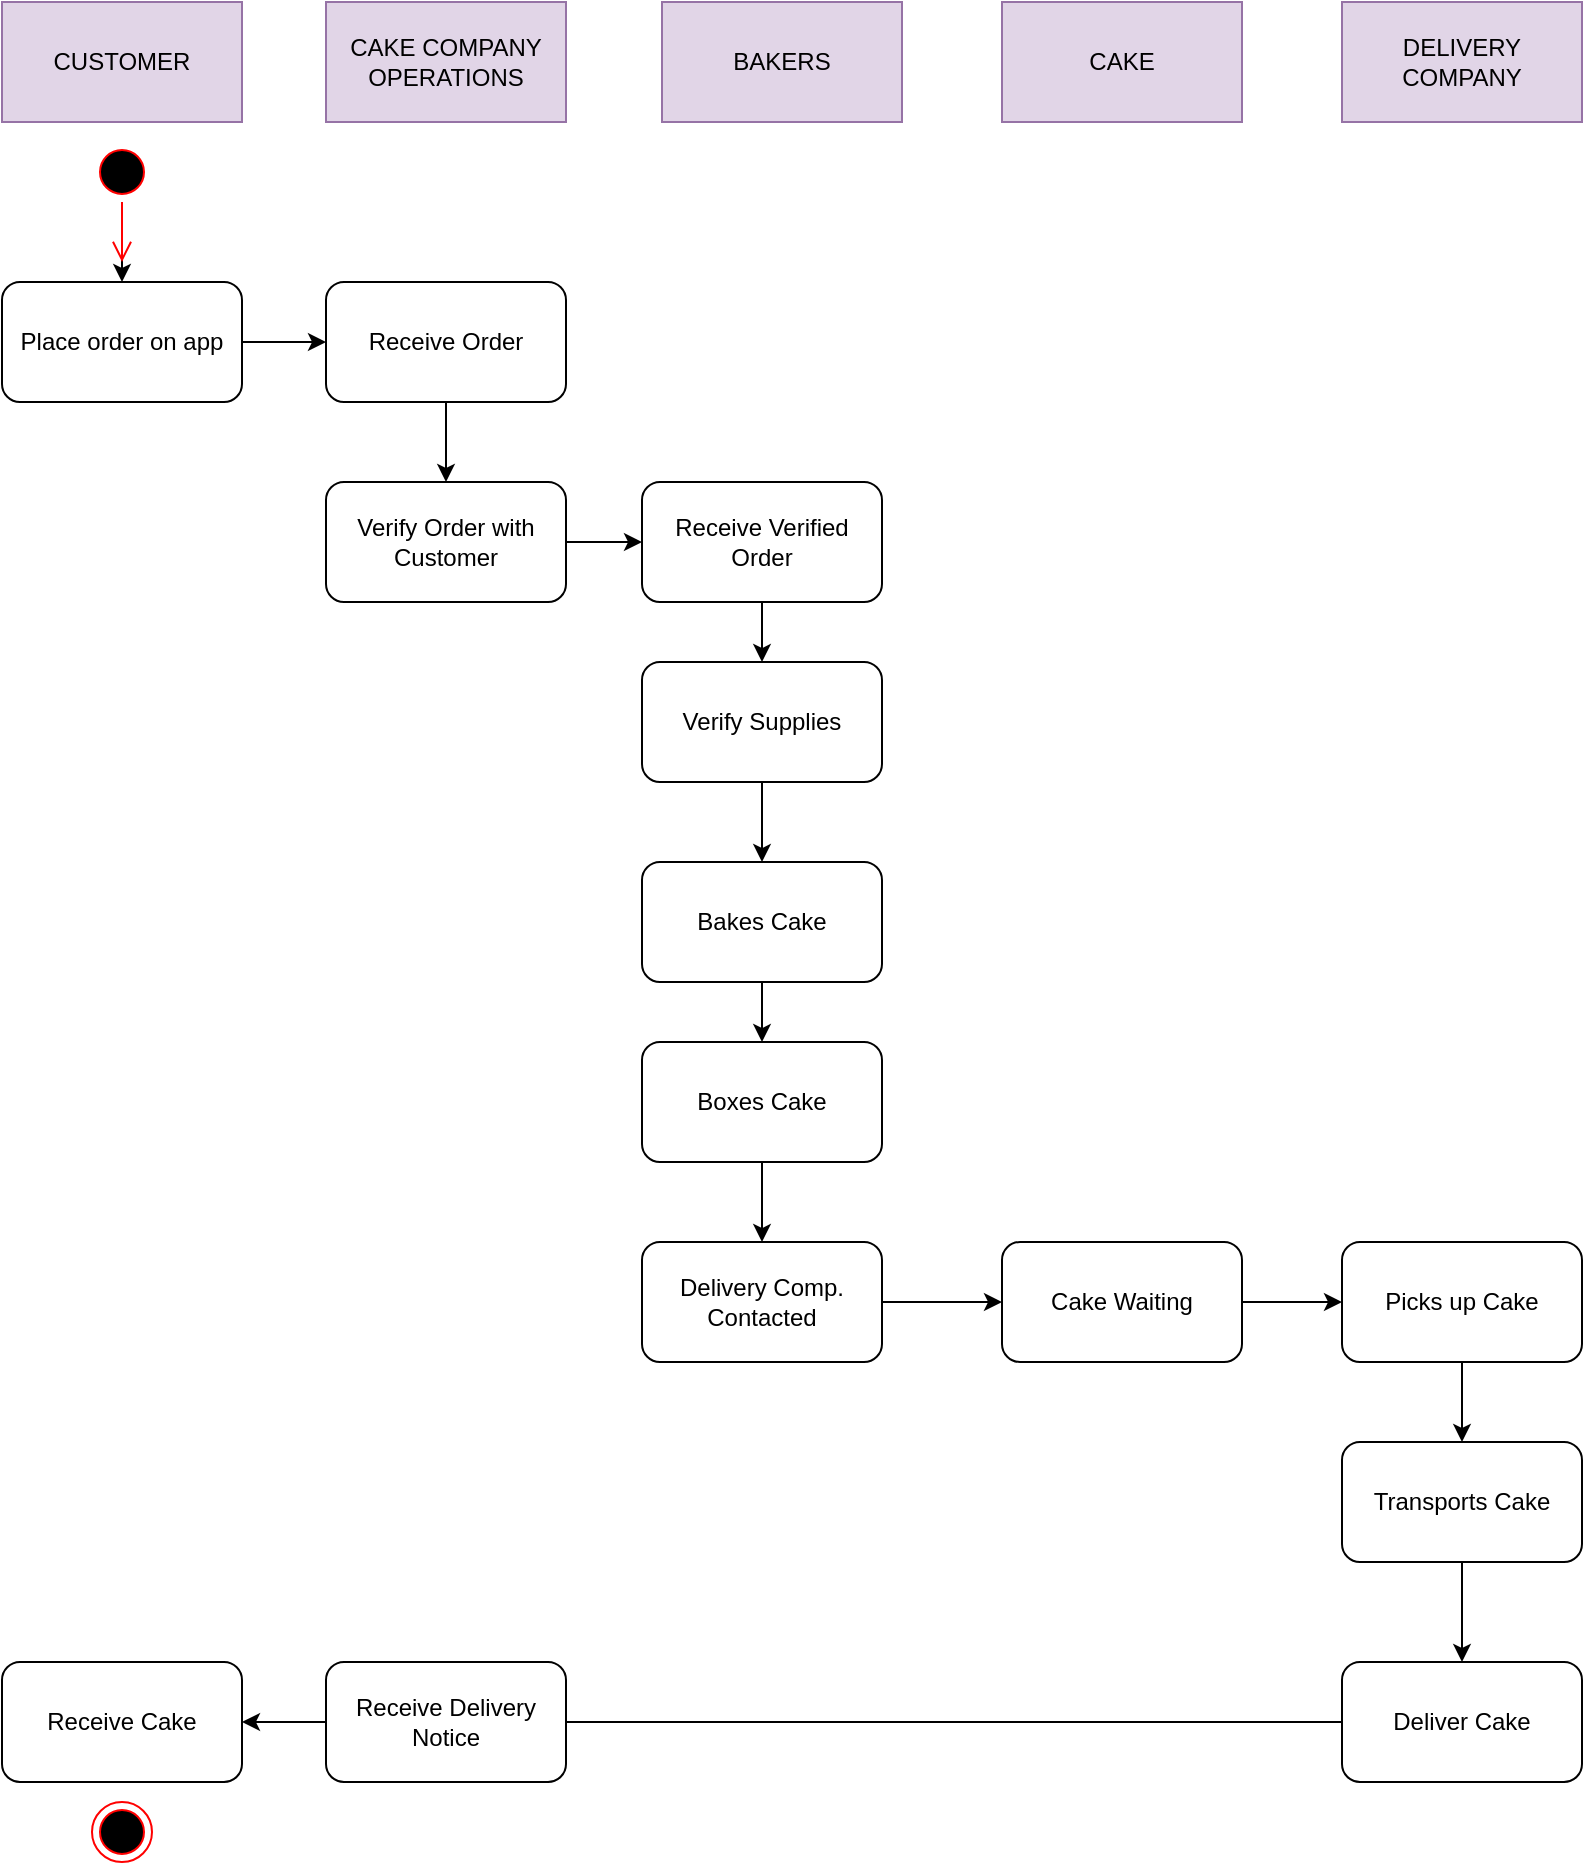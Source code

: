 <mxfile version="16.5.6" type="github">
  <diagram id="iYaZRIAHePzERJaoZHk3" name="Page-1">
    <mxGraphModel dx="1422" dy="684" grid="1" gridSize="10" guides="1" tooltips="1" connect="1" arrows="1" fold="1" page="1" pageScale="1" pageWidth="850" pageHeight="1100" math="0" shadow="0">
      <root>
        <mxCell id="0" />
        <mxCell id="1" parent="0" />
        <mxCell id="kVYlMeQ2x4ugTYPkX56I-1" value="CUSTOMER" style="rounded=0;whiteSpace=wrap;html=1;fillColor=#e1d5e7;strokeColor=#9673a6;" vertex="1" parent="1">
          <mxGeometry x="30" y="60" width="120" height="60" as="geometry" />
        </mxCell>
        <mxCell id="kVYlMeQ2x4ugTYPkX56I-3" value="CAKE COMPANY&lt;br&gt;OPERATIONS" style="rounded=0;whiteSpace=wrap;html=1;fillColor=#e1d5e7;strokeColor=#9673a6;" vertex="1" parent="1">
          <mxGeometry x="192" y="60" width="120" height="60" as="geometry" />
        </mxCell>
        <mxCell id="kVYlMeQ2x4ugTYPkX56I-4" value="BAKERS" style="rounded=0;whiteSpace=wrap;html=1;fillColor=#e1d5e7;strokeColor=#9673a6;" vertex="1" parent="1">
          <mxGeometry x="360" y="60" width="120" height="60" as="geometry" />
        </mxCell>
        <mxCell id="kVYlMeQ2x4ugTYPkX56I-5" value="CAKE" style="rounded=0;whiteSpace=wrap;html=1;fillColor=#e1d5e7;strokeColor=#9673a6;" vertex="1" parent="1">
          <mxGeometry x="530" y="60" width="120" height="60" as="geometry" />
        </mxCell>
        <mxCell id="kVYlMeQ2x4ugTYPkX56I-6" value="DELIVERY&lt;br&gt;COMPANY" style="rounded=0;whiteSpace=wrap;html=1;fillColor=#e1d5e7;strokeColor=#9673a6;" vertex="1" parent="1">
          <mxGeometry x="700" y="60" width="120" height="60" as="geometry" />
        </mxCell>
        <mxCell id="kVYlMeQ2x4ugTYPkX56I-22" value="" style="edgeStyle=orthogonalEdgeStyle;rounded=0;orthogonalLoop=1;jettySize=auto;html=1;" edge="1" parent="1" source="kVYlMeQ2x4ugTYPkX56I-7" target="kVYlMeQ2x4ugTYPkX56I-21">
          <mxGeometry relative="1" as="geometry" />
        </mxCell>
        <mxCell id="kVYlMeQ2x4ugTYPkX56I-7" value="" style="ellipse;html=1;shape=startState;fillColor=#000000;strokeColor=#ff0000;" vertex="1" parent="1">
          <mxGeometry x="75" y="130" width="30" height="30" as="geometry" />
        </mxCell>
        <mxCell id="kVYlMeQ2x4ugTYPkX56I-8" value="" style="edgeStyle=orthogonalEdgeStyle;html=1;verticalAlign=bottom;endArrow=open;endSize=8;strokeColor=#ff0000;rounded=0;" edge="1" source="kVYlMeQ2x4ugTYPkX56I-7" parent="1">
          <mxGeometry relative="1" as="geometry">
            <mxPoint x="90" y="190" as="targetPoint" />
          </mxGeometry>
        </mxCell>
        <mxCell id="kVYlMeQ2x4ugTYPkX56I-24" value="" style="edgeStyle=orthogonalEdgeStyle;rounded=0;orthogonalLoop=1;jettySize=auto;html=1;" edge="1" parent="1" source="kVYlMeQ2x4ugTYPkX56I-21" target="kVYlMeQ2x4ugTYPkX56I-23">
          <mxGeometry relative="1" as="geometry" />
        </mxCell>
        <mxCell id="kVYlMeQ2x4ugTYPkX56I-21" value="Place order on app" style="rounded=1;whiteSpace=wrap;html=1;" vertex="1" parent="1">
          <mxGeometry x="30" y="200" width="120" height="60" as="geometry" />
        </mxCell>
        <mxCell id="kVYlMeQ2x4ugTYPkX56I-26" value="" style="edgeStyle=orthogonalEdgeStyle;rounded=0;orthogonalLoop=1;jettySize=auto;html=1;" edge="1" parent="1" source="kVYlMeQ2x4ugTYPkX56I-23" target="kVYlMeQ2x4ugTYPkX56I-25">
          <mxGeometry relative="1" as="geometry" />
        </mxCell>
        <mxCell id="kVYlMeQ2x4ugTYPkX56I-23" value="Receive Order" style="rounded=1;whiteSpace=wrap;html=1;" vertex="1" parent="1">
          <mxGeometry x="192" y="200" width="120" height="60" as="geometry" />
        </mxCell>
        <mxCell id="kVYlMeQ2x4ugTYPkX56I-28" value="" style="edgeStyle=orthogonalEdgeStyle;rounded=0;orthogonalLoop=1;jettySize=auto;html=1;" edge="1" parent="1" source="kVYlMeQ2x4ugTYPkX56I-25" target="kVYlMeQ2x4ugTYPkX56I-27">
          <mxGeometry relative="1" as="geometry" />
        </mxCell>
        <mxCell id="kVYlMeQ2x4ugTYPkX56I-25" value="&lt;div&gt;Verify Order with&lt;/div&gt;&lt;div&gt;Customer&lt;br&gt;&lt;/div&gt;" style="rounded=1;whiteSpace=wrap;html=1;" vertex="1" parent="1">
          <mxGeometry x="192" y="300" width="120" height="60" as="geometry" />
        </mxCell>
        <mxCell id="kVYlMeQ2x4ugTYPkX56I-30" value="" style="edgeStyle=orthogonalEdgeStyle;rounded=0;orthogonalLoop=1;jettySize=auto;html=1;" edge="1" parent="1" source="kVYlMeQ2x4ugTYPkX56I-27" target="kVYlMeQ2x4ugTYPkX56I-29">
          <mxGeometry relative="1" as="geometry" />
        </mxCell>
        <mxCell id="kVYlMeQ2x4ugTYPkX56I-27" value="&lt;div&gt;Receive Verified&lt;/div&gt;&lt;div&gt;Order&lt;br&gt;&lt;/div&gt;" style="rounded=1;whiteSpace=wrap;html=1;" vertex="1" parent="1">
          <mxGeometry x="350" y="300" width="120" height="60" as="geometry" />
        </mxCell>
        <mxCell id="kVYlMeQ2x4ugTYPkX56I-32" value="" style="edgeStyle=orthogonalEdgeStyle;rounded=0;orthogonalLoop=1;jettySize=auto;html=1;" edge="1" parent="1" source="kVYlMeQ2x4ugTYPkX56I-29" target="kVYlMeQ2x4ugTYPkX56I-31">
          <mxGeometry relative="1" as="geometry" />
        </mxCell>
        <mxCell id="kVYlMeQ2x4ugTYPkX56I-29" value="Verify Supplies" style="rounded=1;whiteSpace=wrap;html=1;" vertex="1" parent="1">
          <mxGeometry x="350" y="390" width="120" height="60" as="geometry" />
        </mxCell>
        <mxCell id="kVYlMeQ2x4ugTYPkX56I-34" value="" style="edgeStyle=orthogonalEdgeStyle;rounded=0;orthogonalLoop=1;jettySize=auto;html=1;" edge="1" parent="1" source="kVYlMeQ2x4ugTYPkX56I-31" target="kVYlMeQ2x4ugTYPkX56I-33">
          <mxGeometry relative="1" as="geometry" />
        </mxCell>
        <mxCell id="kVYlMeQ2x4ugTYPkX56I-31" value="Bakes Cake" style="rounded=1;whiteSpace=wrap;html=1;" vertex="1" parent="1">
          <mxGeometry x="350" y="490" width="120" height="60" as="geometry" />
        </mxCell>
        <mxCell id="kVYlMeQ2x4ugTYPkX56I-38" value="" style="edgeStyle=orthogonalEdgeStyle;rounded=0;orthogonalLoop=1;jettySize=auto;html=1;" edge="1" parent="1" source="kVYlMeQ2x4ugTYPkX56I-33" target="kVYlMeQ2x4ugTYPkX56I-37">
          <mxGeometry relative="1" as="geometry" />
        </mxCell>
        <mxCell id="kVYlMeQ2x4ugTYPkX56I-33" value="Boxes Cake" style="rounded=1;whiteSpace=wrap;html=1;" vertex="1" parent="1">
          <mxGeometry x="350" y="580" width="120" height="60" as="geometry" />
        </mxCell>
        <mxCell id="kVYlMeQ2x4ugTYPkX56I-40" value="" style="edgeStyle=orthogonalEdgeStyle;rounded=0;orthogonalLoop=1;jettySize=auto;html=1;" edge="1" parent="1" source="kVYlMeQ2x4ugTYPkX56I-37" target="kVYlMeQ2x4ugTYPkX56I-39">
          <mxGeometry relative="1" as="geometry" />
        </mxCell>
        <mxCell id="kVYlMeQ2x4ugTYPkX56I-37" value="&lt;div&gt;Delivery Comp.&lt;/div&gt;&lt;div&gt;Contacted&lt;br&gt;&lt;/div&gt;" style="rounded=1;whiteSpace=wrap;html=1;" vertex="1" parent="1">
          <mxGeometry x="350" y="680" width="120" height="60" as="geometry" />
        </mxCell>
        <mxCell id="kVYlMeQ2x4ugTYPkX56I-42" value="" style="edgeStyle=orthogonalEdgeStyle;rounded=0;orthogonalLoop=1;jettySize=auto;html=1;" edge="1" parent="1" source="kVYlMeQ2x4ugTYPkX56I-39" target="kVYlMeQ2x4ugTYPkX56I-41">
          <mxGeometry relative="1" as="geometry" />
        </mxCell>
        <mxCell id="kVYlMeQ2x4ugTYPkX56I-39" value="Cake Waiting" style="rounded=1;whiteSpace=wrap;html=1;" vertex="1" parent="1">
          <mxGeometry x="530" y="680" width="120" height="60" as="geometry" />
        </mxCell>
        <mxCell id="kVYlMeQ2x4ugTYPkX56I-44" value="" style="edgeStyle=orthogonalEdgeStyle;rounded=0;orthogonalLoop=1;jettySize=auto;html=1;" edge="1" parent="1" source="kVYlMeQ2x4ugTYPkX56I-41" target="kVYlMeQ2x4ugTYPkX56I-43">
          <mxGeometry relative="1" as="geometry" />
        </mxCell>
        <mxCell id="kVYlMeQ2x4ugTYPkX56I-41" value="Picks up Cake" style="rounded=1;whiteSpace=wrap;html=1;" vertex="1" parent="1">
          <mxGeometry x="700" y="680" width="120" height="60" as="geometry" />
        </mxCell>
        <mxCell id="kVYlMeQ2x4ugTYPkX56I-46" value="" style="edgeStyle=orthogonalEdgeStyle;rounded=0;orthogonalLoop=1;jettySize=auto;html=1;" edge="1" parent="1" source="kVYlMeQ2x4ugTYPkX56I-43" target="kVYlMeQ2x4ugTYPkX56I-45">
          <mxGeometry relative="1" as="geometry" />
        </mxCell>
        <mxCell id="kVYlMeQ2x4ugTYPkX56I-43" value="Transports Cake" style="rounded=1;whiteSpace=wrap;html=1;" vertex="1" parent="1">
          <mxGeometry x="700" y="780" width="120" height="60" as="geometry" />
        </mxCell>
        <mxCell id="kVYlMeQ2x4ugTYPkX56I-48" value="" style="edgeStyle=orthogonalEdgeStyle;rounded=0;orthogonalLoop=1;jettySize=auto;html=1;" edge="1" parent="1" source="kVYlMeQ2x4ugTYPkX56I-45" target="kVYlMeQ2x4ugTYPkX56I-47">
          <mxGeometry relative="1" as="geometry" />
        </mxCell>
        <mxCell id="kVYlMeQ2x4ugTYPkX56I-45" value="Deliver Cake" style="rounded=1;whiteSpace=wrap;html=1;" vertex="1" parent="1">
          <mxGeometry x="700" y="890" width="120" height="60" as="geometry" />
        </mxCell>
        <mxCell id="kVYlMeQ2x4ugTYPkX56I-47" value="Receive Cake" style="rounded=1;whiteSpace=wrap;html=1;" vertex="1" parent="1">
          <mxGeometry x="30" y="890" width="120" height="60" as="geometry" />
        </mxCell>
        <mxCell id="kVYlMeQ2x4ugTYPkX56I-51" value="&lt;div&gt;Receive Delivery&lt;/div&gt;&lt;div&gt;Notice&lt;br&gt;&lt;/div&gt;" style="rounded=1;whiteSpace=wrap;html=1;" vertex="1" parent="1">
          <mxGeometry x="192" y="890" width="120" height="60" as="geometry" />
        </mxCell>
        <mxCell id="kVYlMeQ2x4ugTYPkX56I-52" value="" style="ellipse;html=1;shape=endState;fillColor=#000000;strokeColor=#ff0000;" vertex="1" parent="1">
          <mxGeometry x="75" y="960" width="30" height="30" as="geometry" />
        </mxCell>
      </root>
    </mxGraphModel>
  </diagram>
</mxfile>
